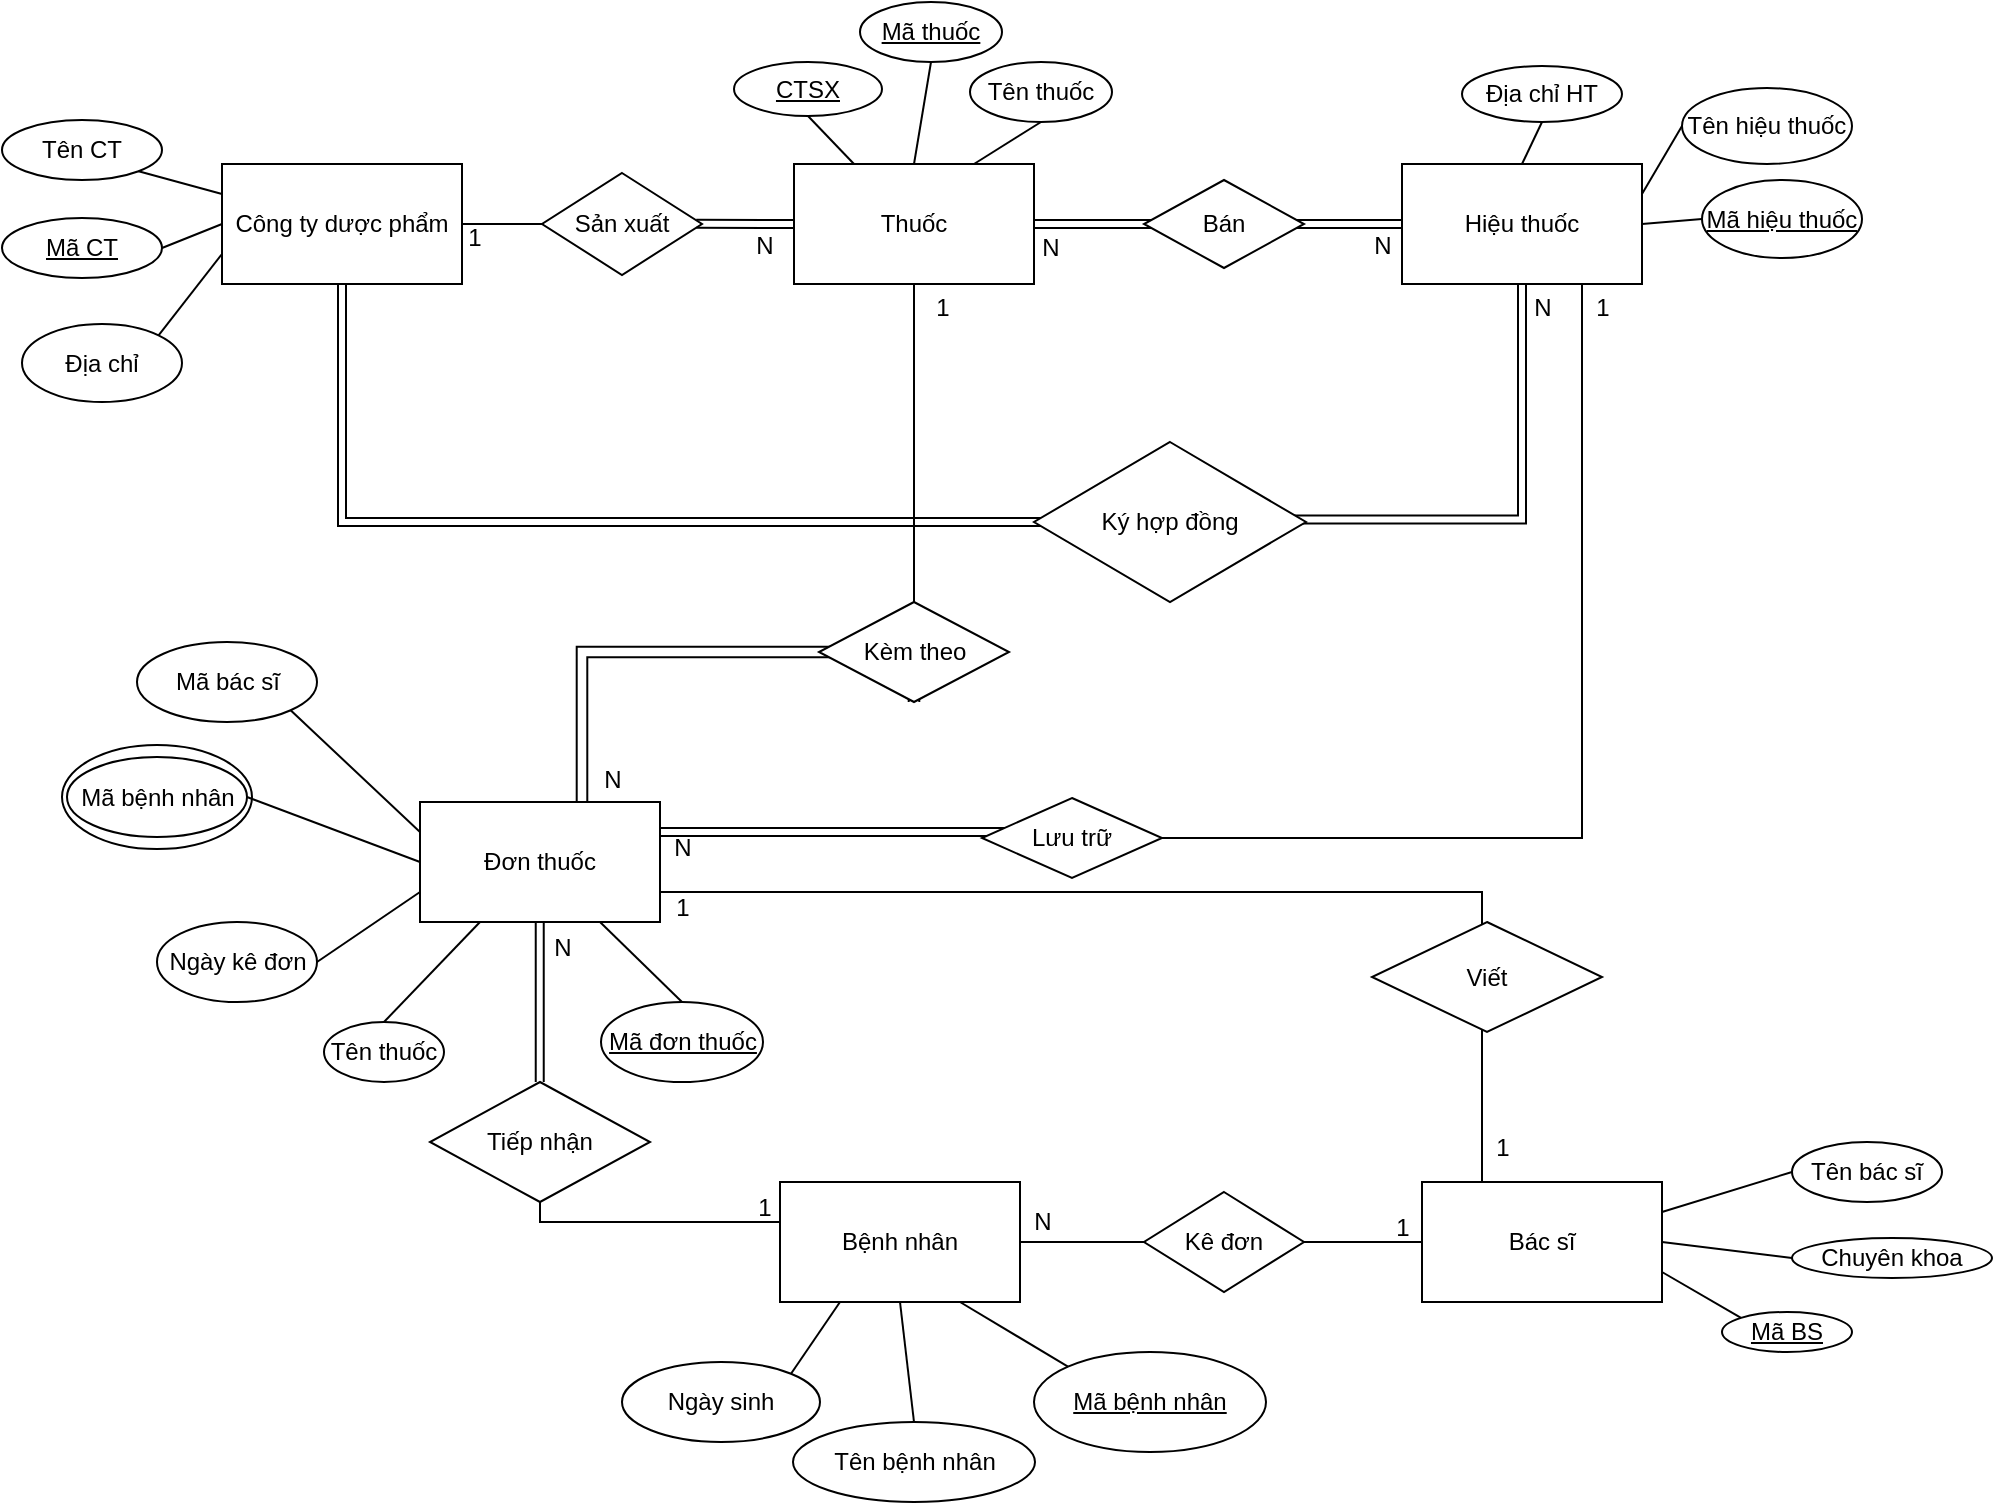 <mxfile version="26.0.5">
  <diagram name="Trang-1" id="7et00IJPyykRwGStqNOX">
    <mxGraphModel dx="1387" dy="1313" grid="1" gridSize="10" guides="1" tooltips="1" connect="1" arrows="1" fold="1" page="1" pageScale="1" pageWidth="1169" pageHeight="827" math="0" shadow="0">
      <root>
        <mxCell id="0" />
        <mxCell id="1" parent="0" />
        <mxCell id="-jooC6iz6s0Kodkt8hwe-79" value="" style="ellipse;whiteSpace=wrap;html=1;" vertex="1" parent="1">
          <mxGeometry x="40" y="381.5" width="95" height="52" as="geometry" />
        </mxCell>
        <mxCell id="Y5PChdRtXyHQ076jzOGp-1" value="&lt;font style=&quot;vertical-align: inherit;&quot;&gt;&lt;font style=&quot;vertical-align: inherit;&quot;&gt;Thuốc&lt;/font&gt;&lt;/font&gt;" style="rounded=0;whiteSpace=wrap;html=1;" parent="1" vertex="1">
          <mxGeometry x="406" y="91" width="120" height="60" as="geometry" />
        </mxCell>
        <mxCell id="n2jmg5eNicGJN_R5McYE-2" value="&lt;font style=&quot;vertical-align: inherit;&quot;&gt;&lt;font style=&quot;vertical-align: inherit;&quot;&gt;Hiệu thuốc&lt;/font&gt;&lt;/font&gt;" style="rounded=0;whiteSpace=wrap;html=1;" parent="1" vertex="1">
          <mxGeometry x="710" y="91" width="120" height="60" as="geometry" />
        </mxCell>
        <mxCell id="n2jmg5eNicGJN_R5McYE-4" value="&lt;font style=&quot;vertical-align: inherit;&quot;&gt;&lt;font style=&quot;vertical-align: inherit;&quot;&gt;Công ty dược phẩm&lt;/font&gt;&lt;/font&gt;" style="rounded=0;whiteSpace=wrap;html=1;" parent="1" vertex="1">
          <mxGeometry x="120" y="91" width="120" height="60" as="geometry" />
        </mxCell>
        <mxCell id="YLImaf5WuprA8U4HHsAZ-28" value="&lt;u&gt;&lt;font style=&quot;vertical-align: inherit;&quot;&gt;&lt;font style=&quot;vertical-align: inherit;&quot;&gt;Mã thuốc&lt;/font&gt;&lt;/font&gt;&lt;/u&gt;" style="ellipse;whiteSpace=wrap;html=1;" parent="1" vertex="1">
          <mxGeometry x="439" y="10" width="71" height="30" as="geometry" />
        </mxCell>
        <mxCell id="YLImaf5WuprA8U4HHsAZ-29" value="Tên thuốc" style="ellipse;whiteSpace=wrap;html=1;" parent="1" vertex="1">
          <mxGeometry x="494" y="40" width="71" height="30" as="geometry" />
        </mxCell>
        <mxCell id="YLImaf5WuprA8U4HHsAZ-39" value="Tên thuốc" style="ellipse;whiteSpace=wrap;html=1;" parent="1" vertex="1">
          <mxGeometry x="171" y="520" width="60" height="30" as="geometry" />
        </mxCell>
        <mxCell id="YLImaf5WuprA8U4HHsAZ-45" value="Mã bệnh nhân" style="ellipse;whiteSpace=wrap;html=1;" parent="1" vertex="1">
          <mxGeometry x="42.5" y="387.5" width="90" height="40" as="geometry" />
        </mxCell>
        <mxCell id="YLImaf5WuprA8U4HHsAZ-48" value="Ngày kê đơn" style="ellipse;whiteSpace=wrap;html=1;" parent="1" vertex="1">
          <mxGeometry x="87.5" y="470" width="80" height="40" as="geometry" />
        </mxCell>
        <mxCell id="YLImaf5WuprA8U4HHsAZ-52" value="&lt;u&gt;Mã đơn thuốc&lt;/u&gt;" style="ellipse;whiteSpace=wrap;html=1;" parent="1" vertex="1">
          <mxGeometry x="309.5" y="510" width="81" height="40" as="geometry" />
        </mxCell>
        <mxCell id="YLImaf5WuprA8U4HHsAZ-57" value="Bác sĩ" style="whiteSpace=wrap;html=1;" parent="1" vertex="1">
          <mxGeometry x="720" y="600" width="120" height="60" as="geometry" />
        </mxCell>
        <mxCell id="YLImaf5WuprA8U4HHsAZ-59" value="&lt;font style=&quot;vertical-align: inherit;&quot;&gt;&lt;font style=&quot;vertical-align: inherit;&quot;&gt;Tên bác sĩ&lt;/font&gt;&lt;/font&gt;" style="ellipse;whiteSpace=wrap;html=1;" parent="1" vertex="1">
          <mxGeometry x="905" y="580" width="75" height="30" as="geometry" />
        </mxCell>
        <mxCell id="YLImaf5WuprA8U4HHsAZ-61" value="&lt;u&gt;&lt;font style=&quot;vertical-align: inherit;&quot;&gt;&lt;font style=&quot;vertical-align: inherit;&quot;&gt;Mã BS&lt;/font&gt;&lt;/font&gt;&lt;/u&gt;" style="ellipse;whiteSpace=wrap;html=1;" parent="1" vertex="1">
          <mxGeometry x="870" y="665" width="65" height="20" as="geometry" />
        </mxCell>
        <mxCell id="6BF6SiY7DCmJ4KTNV9Y5-2" value="&lt;u&gt;&lt;font style=&quot;vertical-align: inherit;&quot;&gt;&lt;font style=&quot;vertical-align: inherit;&quot;&gt;Mã CT&lt;/font&gt;&lt;/font&gt;&lt;/u&gt;" style="ellipse;whiteSpace=wrap;html=1;" parent="1" vertex="1">
          <mxGeometry x="10" y="118" width="80" height="30" as="geometry" />
        </mxCell>
        <mxCell id="6BF6SiY7DCmJ4KTNV9Y5-4" value="&lt;font style=&quot;vertical-align: inherit;&quot;&gt;&lt;font style=&quot;vertical-align: inherit;&quot;&gt;Tên CT&lt;/font&gt;&lt;/font&gt;" style="ellipse;whiteSpace=wrap;html=1;" parent="1" vertex="1">
          <mxGeometry x="10" y="69" width="80" height="30" as="geometry" />
        </mxCell>
        <mxCell id="6BF6SiY7DCmJ4KTNV9Y5-5" value="&lt;font style=&quot;vertical-align: inherit;&quot;&gt;&lt;font style=&quot;vertical-align: inherit;&quot;&gt;Tên hiệu thuốc&lt;/font&gt;&lt;/font&gt;" style="ellipse;whiteSpace=wrap;html=1;rounded=0;" parent="1" vertex="1">
          <mxGeometry x="850" y="53" width="85" height="38" as="geometry" />
        </mxCell>
        <mxCell id="6BF6SiY7DCmJ4KTNV9Y5-8" value="&lt;font style=&quot;vertical-align: inherit;&quot;&gt;&lt;font style=&quot;vertical-align: inherit;&quot;&gt;&lt;u&gt;Mã hiệu thuốc&lt;/u&gt;&lt;/font&gt;&lt;/font&gt;" style="ellipse;whiteSpace=wrap;html=1;" parent="1" vertex="1">
          <mxGeometry x="860" y="99" width="80" height="39" as="geometry" />
        </mxCell>
        <mxCell id="6BF6SiY7DCmJ4KTNV9Y5-19" value="Chuyên khoa" style="ellipse;whiteSpace=wrap;html=1;" parent="1" vertex="1">
          <mxGeometry x="905" y="628" width="100" height="20" as="geometry" />
        </mxCell>
        <mxCell id="6BF6SiY7DCmJ4KTNV9Y5-22" value="Mã bác sĩ" style="ellipse;whiteSpace=wrap;html=1;" parent="1" vertex="1">
          <mxGeometry x="77.5" y="330" width="90" height="40" as="geometry" />
        </mxCell>
        <mxCell id="-jooC6iz6s0Kodkt8hwe-2" value="&lt;font style=&quot;vertical-align: inherit;&quot;&gt;&lt;font style=&quot;vertical-align: inherit;&quot;&gt;Địa chỉ&lt;/font&gt;&lt;/font&gt;" style="ellipse;whiteSpace=wrap;html=1;" vertex="1" parent="1">
          <mxGeometry x="20" y="171" width="80" height="39" as="geometry" />
        </mxCell>
        <mxCell id="-jooC6iz6s0Kodkt8hwe-4" value="&lt;font style=&quot;vertical-align: inherit;&quot;&gt;&lt;font style=&quot;vertical-align: inherit;&quot;&gt;&lt;u&gt;CTSX&lt;/u&gt;&lt;/font&gt;&lt;/font&gt;" style="ellipse;whiteSpace=wrap;html=1;" vertex="1" parent="1">
          <mxGeometry x="376" y="40" width="74" height="27" as="geometry" />
        </mxCell>
        <mxCell id="-jooC6iz6s0Kodkt8hwe-5" value="&lt;font style=&quot;vertical-align: inherit;&quot;&gt;&lt;font style=&quot;vertical-align: inherit;&quot;&gt;Địa chỉ HT&lt;/font&gt;&lt;/font&gt;" style="ellipse;whiteSpace=wrap;html=1;rounded=0;" vertex="1" parent="1">
          <mxGeometry x="740" y="42" width="80" height="28" as="geometry" />
        </mxCell>
        <mxCell id="-jooC6iz6s0Kodkt8hwe-8" value="Bệnh nhân" style="rounded=0;whiteSpace=wrap;html=1;" vertex="1" parent="1">
          <mxGeometry x="399" y="600" width="120" height="60" as="geometry" />
        </mxCell>
        <mxCell id="-jooC6iz6s0Kodkt8hwe-9" value="&lt;u&gt;Mã bệnh nhân&lt;/u&gt;" style="ellipse;whiteSpace=wrap;html=1;rounded=0;" vertex="1" parent="1">
          <mxGeometry x="526" y="685" width="116" height="50" as="geometry" />
        </mxCell>
        <mxCell id="-jooC6iz6s0Kodkt8hwe-11" value="Tên bệnh nhân" style="ellipse;whiteSpace=wrap;html=1;rounded=0;" vertex="1" parent="1">
          <mxGeometry x="405.5" y="720" width="121" height="40" as="geometry" />
        </mxCell>
        <mxCell id="-jooC6iz6s0Kodkt8hwe-13" value="Ngày sinh" style="ellipse;whiteSpace=wrap;html=1;rounded=0;" vertex="1" parent="1">
          <mxGeometry x="320" y="690" width="99" height="40" as="geometry" />
        </mxCell>
        <mxCell id="-jooC6iz6s0Kodkt8hwe-29" value="Sản xuất" style="rhombus;whiteSpace=wrap;html=1;" vertex="1" parent="1">
          <mxGeometry x="280" y="95.5" width="80" height="51" as="geometry" />
        </mxCell>
        <mxCell id="-jooC6iz6s0Kodkt8hwe-30" value="1" style="text;html=1;align=center;verticalAlign=middle;resizable=0;points=[];autosize=1;strokeColor=none;fillColor=none;" vertex="1" parent="1">
          <mxGeometry x="231" y="113" width="30" height="30" as="geometry" />
        </mxCell>
        <mxCell id="-jooC6iz6s0Kodkt8hwe-31" value="N" style="text;html=1;align=center;verticalAlign=middle;resizable=0;points=[];autosize=1;strokeColor=none;fillColor=none;" vertex="1" parent="1">
          <mxGeometry x="376" y="116.5" width="30" height="30" as="geometry" />
        </mxCell>
        <mxCell id="-jooC6iz6s0Kodkt8hwe-40" value="N" style="text;html=1;align=center;verticalAlign=middle;resizable=0;points=[];autosize=1;strokeColor=none;fillColor=none;" vertex="1" parent="1">
          <mxGeometry x="685" y="116.5" width="30" height="30" as="geometry" />
        </mxCell>
        <mxCell id="-jooC6iz6s0Kodkt8hwe-41" value="N" style="text;html=1;align=center;verticalAlign=middle;resizable=0;points=[];autosize=1;strokeColor=none;fillColor=none;" vertex="1" parent="1">
          <mxGeometry x="519" y="118" width="30" height="30" as="geometry" />
        </mxCell>
        <mxCell id="-jooC6iz6s0Kodkt8hwe-46" value="N" style="text;html=1;align=center;verticalAlign=middle;resizable=0;points=[];autosize=1;strokeColor=none;fillColor=none;" vertex="1" parent="1">
          <mxGeometry x="300" y="384" width="30" height="30" as="geometry" />
        </mxCell>
        <mxCell id="-jooC6iz6s0Kodkt8hwe-48" value="Tiếp nhận" style="rhombus;whiteSpace=wrap;html=1;" vertex="1" parent="1">
          <mxGeometry x="224" y="550" width="110" height="60" as="geometry" />
        </mxCell>
        <mxCell id="-jooC6iz6s0Kodkt8hwe-50" value="1" style="text;html=1;align=center;verticalAlign=middle;resizable=0;points=[];autosize=1;strokeColor=none;fillColor=none;" vertex="1" parent="1">
          <mxGeometry x="376" y="598" width="30" height="30" as="geometry" />
        </mxCell>
        <mxCell id="-jooC6iz6s0Kodkt8hwe-52" value="" style="endArrow=none;html=1;rounded=0;entryX=0.5;entryY=1;entryDx=0;entryDy=0;exitX=0;exitY=0.25;exitDx=0;exitDy=0;edgeStyle=orthogonalEdgeStyle;" edge="1" parent="1" source="-jooC6iz6s0Kodkt8hwe-8" target="-jooC6iz6s0Kodkt8hwe-48">
          <mxGeometry width="50" height="50" relative="1" as="geometry">
            <mxPoint x="230" y="660" as="sourcePoint" />
            <mxPoint x="280" y="610" as="targetPoint" />
            <Array as="points">
              <mxPoint x="399" y="620" />
              <mxPoint x="279" y="620" />
            </Array>
          </mxGeometry>
        </mxCell>
        <mxCell id="-jooC6iz6s0Kodkt8hwe-54" value="" style="endArrow=none;html=1;rounded=0;entryX=0.5;entryY=1;entryDx=0;entryDy=0;exitX=0.952;exitY=0.484;exitDx=0;exitDy=0;edgeStyle=orthogonalEdgeStyle;shape=link;exitPerimeter=0;" edge="1" parent="1" source="-jooC6iz6s0Kodkt8hwe-55" target="n2jmg5eNicGJN_R5McYE-2">
          <mxGeometry width="50" height="50" relative="1" as="geometry">
            <mxPoint x="410" y="260" as="sourcePoint" />
            <mxPoint x="380" y="180" as="targetPoint" />
          </mxGeometry>
        </mxCell>
        <mxCell id="-jooC6iz6s0Kodkt8hwe-57" style="edgeStyle=orthogonalEdgeStyle;rounded=0;orthogonalLoop=1;jettySize=auto;html=1;entryX=0.5;entryY=1;entryDx=0;entryDy=0;exitX=0.147;exitY=0.5;exitDx=0;exitDy=0;exitPerimeter=0;shape=link;" edge="1" parent="1" source="-jooC6iz6s0Kodkt8hwe-55" target="n2jmg5eNicGJN_R5McYE-4">
          <mxGeometry relative="1" as="geometry" />
        </mxCell>
        <mxCell id="-jooC6iz6s0Kodkt8hwe-55" value="Ký hợp đồng" style="rhombus;whiteSpace=wrap;html=1;" vertex="1" parent="1">
          <mxGeometry x="526" y="230" width="136" height="80" as="geometry" />
        </mxCell>
        <mxCell id="-jooC6iz6s0Kodkt8hwe-59" value="N" style="text;html=1;align=center;verticalAlign=middle;resizable=0;points=[];autosize=1;strokeColor=none;fillColor=none;" vertex="1" parent="1">
          <mxGeometry x="765" y="148" width="30" height="30" as="geometry" />
        </mxCell>
        <mxCell id="-jooC6iz6s0Kodkt8hwe-62" value="" style="endArrow=none;html=1;rounded=0;exitX=0;exitY=0.25;exitDx=0;exitDy=0;entryX=1;entryY=1;entryDx=0;entryDy=0;" edge="1" parent="1" source="n2jmg5eNicGJN_R5McYE-4" target="6BF6SiY7DCmJ4KTNV9Y5-4">
          <mxGeometry width="50" height="50" relative="1" as="geometry">
            <mxPoint x="140" y="80" as="sourcePoint" />
            <mxPoint x="190" y="30" as="targetPoint" />
          </mxGeometry>
        </mxCell>
        <mxCell id="-jooC6iz6s0Kodkt8hwe-63" value="" style="endArrow=none;html=1;rounded=0;exitX=0;exitY=0.5;exitDx=0;exitDy=0;entryX=1;entryY=0.5;entryDx=0;entryDy=0;" edge="1" parent="1" source="n2jmg5eNicGJN_R5McYE-4" target="6BF6SiY7DCmJ4KTNV9Y5-2">
          <mxGeometry width="50" height="50" relative="1" as="geometry">
            <mxPoint x="130" y="116" as="sourcePoint" />
            <mxPoint x="88" y="105" as="targetPoint" />
          </mxGeometry>
        </mxCell>
        <mxCell id="-jooC6iz6s0Kodkt8hwe-64" value="" style="endArrow=none;html=1;rounded=0;exitX=0;exitY=0.75;exitDx=0;exitDy=0;entryX=1;entryY=0;entryDx=0;entryDy=0;" edge="1" parent="1" source="n2jmg5eNicGJN_R5McYE-4" target="-jooC6iz6s0Kodkt8hwe-2">
          <mxGeometry width="50" height="50" relative="1" as="geometry">
            <mxPoint x="140" y="126" as="sourcePoint" />
            <mxPoint x="98" y="115" as="targetPoint" />
          </mxGeometry>
        </mxCell>
        <mxCell id="-jooC6iz6s0Kodkt8hwe-65" value="" style="endArrow=none;html=1;rounded=0;exitX=0;exitY=0.5;exitDx=0;exitDy=0;entryX=1;entryY=0.5;entryDx=0;entryDy=0;" edge="1" parent="1" source="-jooC6iz6s0Kodkt8hwe-29" target="n2jmg5eNicGJN_R5McYE-4">
          <mxGeometry width="50" height="50" relative="1" as="geometry">
            <mxPoint x="282" y="129" as="sourcePoint" />
            <mxPoint x="240" y="118" as="targetPoint" />
          </mxGeometry>
        </mxCell>
        <mxCell id="-jooC6iz6s0Kodkt8hwe-67" value="" style="endArrow=none;html=1;rounded=0;entryX=0;entryY=0.5;entryDx=0;entryDy=0;shape=link;exitX=0.964;exitY=0.498;exitDx=0;exitDy=0;exitPerimeter=0;" edge="1" parent="1" source="-jooC6iz6s0Kodkt8hwe-29" target="Y5PChdRtXyHQ076jzOGp-1">
          <mxGeometry width="50" height="50" relative="1" as="geometry">
            <mxPoint x="370" y="130" as="sourcePoint" />
            <mxPoint x="420" y="80" as="targetPoint" />
          </mxGeometry>
        </mxCell>
        <mxCell id="-jooC6iz6s0Kodkt8hwe-68" value="" style="endArrow=none;html=1;rounded=0;exitX=1;exitY=0.5;exitDx=0;exitDy=0;entryX=0;entryY=0.5;entryDx=0;entryDy=0;shape=link;" edge="1" parent="1" source="Y5PChdRtXyHQ076jzOGp-1" target="n2jmg5eNicGJN_R5McYE-2">
          <mxGeometry width="50" height="50" relative="1" as="geometry">
            <mxPoint x="520" y="130" as="sourcePoint" />
            <mxPoint x="570" y="80" as="targetPoint" />
          </mxGeometry>
        </mxCell>
        <mxCell id="-jooC6iz6s0Kodkt8hwe-38" value="Bán" style="rhombus;whiteSpace=wrap;html=1;" vertex="1" parent="1">
          <mxGeometry x="581" y="99" width="80" height="44" as="geometry" />
        </mxCell>
        <mxCell id="-jooC6iz6s0Kodkt8hwe-69" value="" style="endArrow=none;html=1;rounded=0;exitX=0.25;exitY=0;exitDx=0;exitDy=0;entryX=0.5;entryY=1;entryDx=0;entryDy=0;" edge="1" parent="1" source="Y5PChdRtXyHQ076jzOGp-1" target="-jooC6iz6s0Kodkt8hwe-4">
          <mxGeometry width="50" height="50" relative="1" as="geometry">
            <mxPoint x="420" y="100" as="sourcePoint" />
            <mxPoint x="470" y="50" as="targetPoint" />
          </mxGeometry>
        </mxCell>
        <mxCell id="-jooC6iz6s0Kodkt8hwe-70" value="" style="endArrow=none;html=1;rounded=0;exitX=0.5;exitY=0;exitDx=0;exitDy=0;entryX=0.5;entryY=1;entryDx=0;entryDy=0;" edge="1" parent="1" source="Y5PChdRtXyHQ076jzOGp-1" target="YLImaf5WuprA8U4HHsAZ-28">
          <mxGeometry width="50" height="50" relative="1" as="geometry">
            <mxPoint x="446" y="101" as="sourcePoint" />
            <mxPoint x="423" y="49" as="targetPoint" />
          </mxGeometry>
        </mxCell>
        <mxCell id="-jooC6iz6s0Kodkt8hwe-71" value="" style="endArrow=none;html=1;rounded=0;exitX=0.75;exitY=0;exitDx=0;exitDy=0;entryX=0.5;entryY=1;entryDx=0;entryDy=0;" edge="1" parent="1" source="Y5PChdRtXyHQ076jzOGp-1" target="YLImaf5WuprA8U4HHsAZ-29">
          <mxGeometry width="50" height="50" relative="1" as="geometry">
            <mxPoint x="456" y="111" as="sourcePoint" />
            <mxPoint x="433" y="59" as="targetPoint" />
          </mxGeometry>
        </mxCell>
        <mxCell id="-jooC6iz6s0Kodkt8hwe-73" value="" style="endArrow=none;html=1;rounded=0;exitX=0.5;exitY=0;exitDx=0;exitDy=0;entryX=0.5;entryY=1;entryDx=0;entryDy=0;" edge="1" parent="1" source="n2jmg5eNicGJN_R5McYE-2" target="-jooC6iz6s0Kodkt8hwe-5">
          <mxGeometry width="50" height="50" relative="1" as="geometry">
            <mxPoint x="663" y="118" as="sourcePoint" />
            <mxPoint x="640" y="66" as="targetPoint" />
          </mxGeometry>
        </mxCell>
        <mxCell id="-jooC6iz6s0Kodkt8hwe-74" value="" style="endArrow=none;html=1;rounded=0;exitX=1;exitY=0.25;exitDx=0;exitDy=0;entryX=0;entryY=0.5;entryDx=0;entryDy=0;" edge="1" parent="1" source="n2jmg5eNicGJN_R5McYE-2" target="6BF6SiY7DCmJ4KTNV9Y5-5">
          <mxGeometry width="50" height="50" relative="1" as="geometry">
            <mxPoint x="780" y="101" as="sourcePoint" />
            <mxPoint x="790" y="80" as="targetPoint" />
          </mxGeometry>
        </mxCell>
        <mxCell id="-jooC6iz6s0Kodkt8hwe-75" value="" style="endArrow=none;html=1;rounded=0;exitX=1;exitY=0.5;exitDx=0;exitDy=0;entryX=0;entryY=0.5;entryDx=0;entryDy=0;" edge="1" parent="1" source="n2jmg5eNicGJN_R5McYE-2" target="6BF6SiY7DCmJ4KTNV9Y5-8">
          <mxGeometry width="50" height="50" relative="1" as="geometry">
            <mxPoint x="790" y="111" as="sourcePoint" />
            <mxPoint x="800" y="90" as="targetPoint" />
          </mxGeometry>
        </mxCell>
        <mxCell id="-jooC6iz6s0Kodkt8hwe-76" value="" style="endArrow=none;html=1;rounded=0;entryX=0;entryY=0.25;entryDx=0;entryDy=0;exitX=1;exitY=1;exitDx=0;exitDy=0;" edge="1" parent="1" source="6BF6SiY7DCmJ4KTNV9Y5-22" target="YLImaf5WuprA8U4HHsAZ-37">
          <mxGeometry width="50" height="50" relative="1" as="geometry">
            <mxPoint x="170" y="480" as="sourcePoint" />
            <mxPoint x="220" y="430" as="targetPoint" />
          </mxGeometry>
        </mxCell>
        <mxCell id="-jooC6iz6s0Kodkt8hwe-77" value="" style="endArrow=none;html=1;rounded=0;entryX=0;entryY=0.5;entryDx=0;entryDy=0;exitX=1;exitY=0.5;exitDx=0;exitDy=0;" edge="1" parent="1" source="YLImaf5WuprA8U4HHsAZ-45" target="YLImaf5WuprA8U4HHsAZ-37">
          <mxGeometry width="50" height="50" relative="1" as="geometry">
            <mxPoint x="170" y="490" as="sourcePoint" />
            <mxPoint x="220" y="440" as="targetPoint" />
          </mxGeometry>
        </mxCell>
        <mxCell id="-jooC6iz6s0Kodkt8hwe-80" value="" style="endArrow=none;html=1;rounded=0;exitX=1;exitY=0.5;exitDx=0;exitDy=0;entryX=0;entryY=0.75;entryDx=0;entryDy=0;" edge="1" parent="1" source="YLImaf5WuprA8U4HHsAZ-48" target="YLImaf5WuprA8U4HHsAZ-37">
          <mxGeometry width="50" height="50" relative="1" as="geometry">
            <mxPoint x="180" y="520" as="sourcePoint" />
            <mxPoint x="230" y="470" as="targetPoint" />
          </mxGeometry>
        </mxCell>
        <mxCell id="-jooC6iz6s0Kodkt8hwe-81" value="" style="endArrow=none;html=1;rounded=0;exitX=0.5;exitY=0;exitDx=0;exitDy=0;entryX=0.25;entryY=1;entryDx=0;entryDy=0;" edge="1" parent="1" source="YLImaf5WuprA8U4HHsAZ-39" target="YLImaf5WuprA8U4HHsAZ-37">
          <mxGeometry width="50" height="50" relative="1" as="geometry">
            <mxPoint x="220" y="520" as="sourcePoint" />
            <mxPoint x="270" y="470" as="targetPoint" />
          </mxGeometry>
        </mxCell>
        <mxCell id="-jooC6iz6s0Kodkt8hwe-82" value="" style="endArrow=none;html=1;rounded=0;exitX=0.5;exitY=0;exitDx=0;exitDy=0;entryX=0.75;entryY=1;entryDx=0;entryDy=0;" edge="1" parent="1" source="YLImaf5WuprA8U4HHsAZ-52" target="YLImaf5WuprA8U4HHsAZ-37">
          <mxGeometry width="50" height="50" relative="1" as="geometry">
            <mxPoint x="260" y="520" as="sourcePoint" />
            <mxPoint x="310" y="470" as="targetPoint" />
          </mxGeometry>
        </mxCell>
        <mxCell id="-jooC6iz6s0Kodkt8hwe-83" value="" style="endArrow=none;html=1;rounded=0;entryX=0.5;entryY=1;entryDx=0;entryDy=0;shape=link;" edge="1" parent="1">
          <mxGeometry width="50" height="50" relative="1" as="geometry">
            <mxPoint x="278.87" y="550" as="sourcePoint" />
            <mxPoint x="278.87" y="470" as="targetPoint" />
          </mxGeometry>
        </mxCell>
        <mxCell id="-jooC6iz6s0Kodkt8hwe-84" value="N" style="text;html=1;align=center;verticalAlign=middle;resizable=0;points=[];autosize=1;strokeColor=none;fillColor=none;" vertex="1" parent="1">
          <mxGeometry x="275" y="468" width="30" height="30" as="geometry" />
        </mxCell>
        <mxCell id="-jooC6iz6s0Kodkt8hwe-85" value="" style="endArrow=none;html=1;rounded=0;entryX=0.5;entryY=1;entryDx=0;entryDy=0;exitX=1;exitY=0.5;exitDx=0;exitDy=0;edgeStyle=orthogonalEdgeStyle;shape=link;width=5.294;" edge="1" parent="1" source="YLImaf5WuprA8U4HHsAZ-37" target="-jooC6iz6s0Kodkt8hwe-86">
          <mxGeometry width="50" height="50" relative="1" as="geometry">
            <mxPoint x="466" y="350" as="sourcePoint" />
            <mxPoint x="480" y="150" as="targetPoint" />
            <Array as="points">
              <mxPoint x="300" y="440" />
              <mxPoint x="300" y="335" />
              <mxPoint x="466" y="335" />
            </Array>
          </mxGeometry>
        </mxCell>
        <mxCell id="-jooC6iz6s0Kodkt8hwe-86" value="Kèm theo" style="rhombus;whiteSpace=wrap;html=1;" vertex="1" parent="1">
          <mxGeometry x="418.5" y="310" width="95" height="50" as="geometry" />
        </mxCell>
        <mxCell id="-jooC6iz6s0Kodkt8hwe-87" value="1" style="text;html=1;align=center;verticalAlign=middle;resizable=0;points=[];autosize=1;strokeColor=none;fillColor=none;" vertex="1" parent="1">
          <mxGeometry x="465" y="148" width="30" height="30" as="geometry" />
        </mxCell>
        <mxCell id="-jooC6iz6s0Kodkt8hwe-88" value="" style="endArrow=none;html=1;rounded=0;exitX=0.5;exitY=0;exitDx=0;exitDy=0;entryX=0.5;entryY=1;entryDx=0;entryDy=0;" edge="1" parent="1" source="-jooC6iz6s0Kodkt8hwe-86" target="Y5PChdRtXyHQ076jzOGp-1">
          <mxGeometry width="50" height="50" relative="1" as="geometry">
            <mxPoint x="510" y="300" as="sourcePoint" />
            <mxPoint x="560" y="250" as="targetPoint" />
          </mxGeometry>
        </mxCell>
        <mxCell id="YLImaf5WuprA8U4HHsAZ-37" value="Đơn thuốc" style="whiteSpace=wrap;html=1;" parent="1" vertex="1">
          <mxGeometry x="219" y="410" width="120" height="60" as="geometry" />
        </mxCell>
        <mxCell id="-jooC6iz6s0Kodkt8hwe-89" value="" style="endArrow=none;html=1;rounded=0;exitX=1;exitY=0.25;exitDx=0;exitDy=0;shape=link;entryX=0.222;entryY=0.425;entryDx=0;entryDy=0;entryPerimeter=0;" edge="1" parent="1" source="YLImaf5WuprA8U4HHsAZ-37" target="-jooC6iz6s0Kodkt8hwe-90">
          <mxGeometry width="50" height="50" relative="1" as="geometry">
            <mxPoint x="440" y="480" as="sourcePoint" />
            <mxPoint x="490" y="440" as="targetPoint" />
            <Array as="points">
              <mxPoint x="490" y="425" />
            </Array>
          </mxGeometry>
        </mxCell>
        <mxCell id="-jooC6iz6s0Kodkt8hwe-90" value="Lưu trữ" style="rhombus;whiteSpace=wrap;html=1;" vertex="1" parent="1">
          <mxGeometry x="500" y="408" width="90" height="40" as="geometry" />
        </mxCell>
        <mxCell id="-jooC6iz6s0Kodkt8hwe-91" value="" style="endArrow=none;html=1;rounded=0;exitX=1;exitY=0.5;exitDx=0;exitDy=0;entryX=0.75;entryY=1;entryDx=0;entryDy=0;edgeStyle=orthogonalEdgeStyle;" edge="1" parent="1" source="-jooC6iz6s0Kodkt8hwe-90" target="n2jmg5eNicGJN_R5McYE-2">
          <mxGeometry width="50" height="50" relative="1" as="geometry">
            <mxPoint x="560" y="440" as="sourcePoint" />
            <mxPoint x="610" y="390" as="targetPoint" />
          </mxGeometry>
        </mxCell>
        <mxCell id="-jooC6iz6s0Kodkt8hwe-95" value="N" style="text;html=1;align=center;verticalAlign=middle;resizable=0;points=[];autosize=1;strokeColor=none;fillColor=none;" vertex="1" parent="1">
          <mxGeometry x="335" y="418" width="30" height="30" as="geometry" />
        </mxCell>
        <mxCell id="-jooC6iz6s0Kodkt8hwe-96" value="1" style="text;html=1;align=center;verticalAlign=middle;resizable=0;points=[];autosize=1;strokeColor=none;fillColor=none;" vertex="1" parent="1">
          <mxGeometry x="795" y="148" width="30" height="30" as="geometry" />
        </mxCell>
        <mxCell id="-jooC6iz6s0Kodkt8hwe-97" value="" style="endArrow=none;html=1;rounded=0;entryX=0;entryY=0.5;entryDx=0;entryDy=0;exitX=1;exitY=0.5;exitDx=0;exitDy=0;" edge="1" parent="1" source="-jooC6iz6s0Kodkt8hwe-98" target="YLImaf5WuprA8U4HHsAZ-57">
          <mxGeometry width="50" height="50" relative="1" as="geometry">
            <mxPoint x="520" y="630" as="sourcePoint" />
            <mxPoint x="570" y="580" as="targetPoint" />
          </mxGeometry>
        </mxCell>
        <mxCell id="-jooC6iz6s0Kodkt8hwe-99" value="" style="endArrow=none;html=1;rounded=0;entryX=0;entryY=0.5;entryDx=0;entryDy=0;exitX=1;exitY=0.5;exitDx=0;exitDy=0;" edge="1" parent="1" source="-jooC6iz6s0Kodkt8hwe-8" target="-jooC6iz6s0Kodkt8hwe-98">
          <mxGeometry width="50" height="50" relative="1" as="geometry">
            <mxPoint x="519" y="630" as="sourcePoint" />
            <mxPoint x="720" y="630" as="targetPoint" />
          </mxGeometry>
        </mxCell>
        <mxCell id="-jooC6iz6s0Kodkt8hwe-98" value="Kê đơn" style="rhombus;whiteSpace=wrap;html=1;" vertex="1" parent="1">
          <mxGeometry x="581" y="605" width="80" height="50" as="geometry" />
        </mxCell>
        <mxCell id="-jooC6iz6s0Kodkt8hwe-100" value="1" style="text;html=1;align=center;verticalAlign=middle;resizable=0;points=[];autosize=1;strokeColor=none;fillColor=none;" vertex="1" parent="1">
          <mxGeometry x="695" y="608" width="30" height="30" as="geometry" />
        </mxCell>
        <mxCell id="-jooC6iz6s0Kodkt8hwe-101" value="N" style="text;html=1;align=center;verticalAlign=middle;resizable=0;points=[];autosize=1;strokeColor=none;fillColor=none;" vertex="1" parent="1">
          <mxGeometry x="514.5" y="605" width="30" height="30" as="geometry" />
        </mxCell>
        <mxCell id="-jooC6iz6s0Kodkt8hwe-102" value="" style="endArrow=none;html=1;rounded=0;entryX=1;entryY=0.75;entryDx=0;entryDy=0;exitX=0.25;exitY=0;exitDx=0;exitDy=0;edgeStyle=orthogonalEdgeStyle;" edge="1" parent="1" source="YLImaf5WuprA8U4HHsAZ-57" target="YLImaf5WuprA8U4HHsAZ-37">
          <mxGeometry width="50" height="50" relative="1" as="geometry">
            <mxPoint x="450" y="610" as="sourcePoint" />
            <mxPoint x="500" y="560" as="targetPoint" />
          </mxGeometry>
        </mxCell>
        <mxCell id="-jooC6iz6s0Kodkt8hwe-103" value="Viết" style="rhombus;whiteSpace=wrap;html=1;" vertex="1" parent="1">
          <mxGeometry x="695" y="470" width="115" height="55" as="geometry" />
        </mxCell>
        <mxCell id="-jooC6iz6s0Kodkt8hwe-105" value="1" style="text;html=1;align=center;verticalAlign=middle;resizable=0;points=[];autosize=1;strokeColor=none;fillColor=none;" vertex="1" parent="1">
          <mxGeometry x="745" y="568" width="30" height="30" as="geometry" />
        </mxCell>
        <mxCell id="-jooC6iz6s0Kodkt8hwe-106" value="1" style="text;html=1;align=center;verticalAlign=middle;resizable=0;points=[];autosize=1;strokeColor=none;fillColor=none;" vertex="1" parent="1">
          <mxGeometry x="335" y="448" width="30" height="30" as="geometry" />
        </mxCell>
        <mxCell id="-jooC6iz6s0Kodkt8hwe-107" value="" style="endArrow=none;html=1;rounded=0;entryX=0.25;entryY=1;entryDx=0;entryDy=0;exitX=1;exitY=0;exitDx=0;exitDy=0;" edge="1" parent="1" source="-jooC6iz6s0Kodkt8hwe-13" target="-jooC6iz6s0Kodkt8hwe-8">
          <mxGeometry width="50" height="50" relative="1" as="geometry">
            <mxPoint x="400" y="700" as="sourcePoint" />
            <mxPoint x="450" y="650" as="targetPoint" />
          </mxGeometry>
        </mxCell>
        <mxCell id="-jooC6iz6s0Kodkt8hwe-108" value="" style="endArrow=none;html=1;rounded=0;entryX=0.5;entryY=1;entryDx=0;entryDy=0;exitX=0.5;exitY=0;exitDx=0;exitDy=0;" edge="1" parent="1" source="-jooC6iz6s0Kodkt8hwe-11" target="-jooC6iz6s0Kodkt8hwe-8">
          <mxGeometry width="50" height="50" relative="1" as="geometry">
            <mxPoint x="414" y="706" as="sourcePoint" />
            <mxPoint x="439" y="670" as="targetPoint" />
          </mxGeometry>
        </mxCell>
        <mxCell id="-jooC6iz6s0Kodkt8hwe-109" value="" style="endArrow=none;html=1;rounded=0;entryX=0.75;entryY=1;entryDx=0;entryDy=0;exitX=0;exitY=0;exitDx=0;exitDy=0;" edge="1" parent="1" source="-jooC6iz6s0Kodkt8hwe-9" target="-jooC6iz6s0Kodkt8hwe-8">
          <mxGeometry width="50" height="50" relative="1" as="geometry">
            <mxPoint x="424" y="716" as="sourcePoint" />
            <mxPoint x="449" y="680" as="targetPoint" />
          </mxGeometry>
        </mxCell>
        <mxCell id="-jooC6iz6s0Kodkt8hwe-110" value="" style="endArrow=none;html=1;rounded=0;exitX=1;exitY=0.25;exitDx=0;exitDy=0;entryX=0;entryY=0.5;entryDx=0;entryDy=0;" edge="1" parent="1" source="YLImaf5WuprA8U4HHsAZ-57" target="YLImaf5WuprA8U4HHsAZ-59">
          <mxGeometry width="50" height="50" relative="1" as="geometry">
            <mxPoint x="840" y="620" as="sourcePoint" />
            <mxPoint x="890" y="570" as="targetPoint" />
          </mxGeometry>
        </mxCell>
        <mxCell id="-jooC6iz6s0Kodkt8hwe-111" value="" style="endArrow=none;html=1;rounded=0;exitX=1;exitY=0.5;exitDx=0;exitDy=0;entryX=0;entryY=0.5;entryDx=0;entryDy=0;" edge="1" parent="1" source="YLImaf5WuprA8U4HHsAZ-57" target="6BF6SiY7DCmJ4KTNV9Y5-19">
          <mxGeometry width="50" height="50" relative="1" as="geometry">
            <mxPoint x="850" y="625" as="sourcePoint" />
            <mxPoint x="915" y="610" as="targetPoint" />
          </mxGeometry>
        </mxCell>
        <mxCell id="-jooC6iz6s0Kodkt8hwe-112" value="" style="endArrow=none;html=1;rounded=0;exitX=1;exitY=0.75;exitDx=0;exitDy=0;entryX=0;entryY=0;entryDx=0;entryDy=0;" edge="1" parent="1" source="YLImaf5WuprA8U4HHsAZ-57" target="YLImaf5WuprA8U4HHsAZ-61">
          <mxGeometry width="50" height="50" relative="1" as="geometry">
            <mxPoint x="860" y="635" as="sourcePoint" />
            <mxPoint x="925" y="620" as="targetPoint" />
          </mxGeometry>
        </mxCell>
      </root>
    </mxGraphModel>
  </diagram>
</mxfile>
